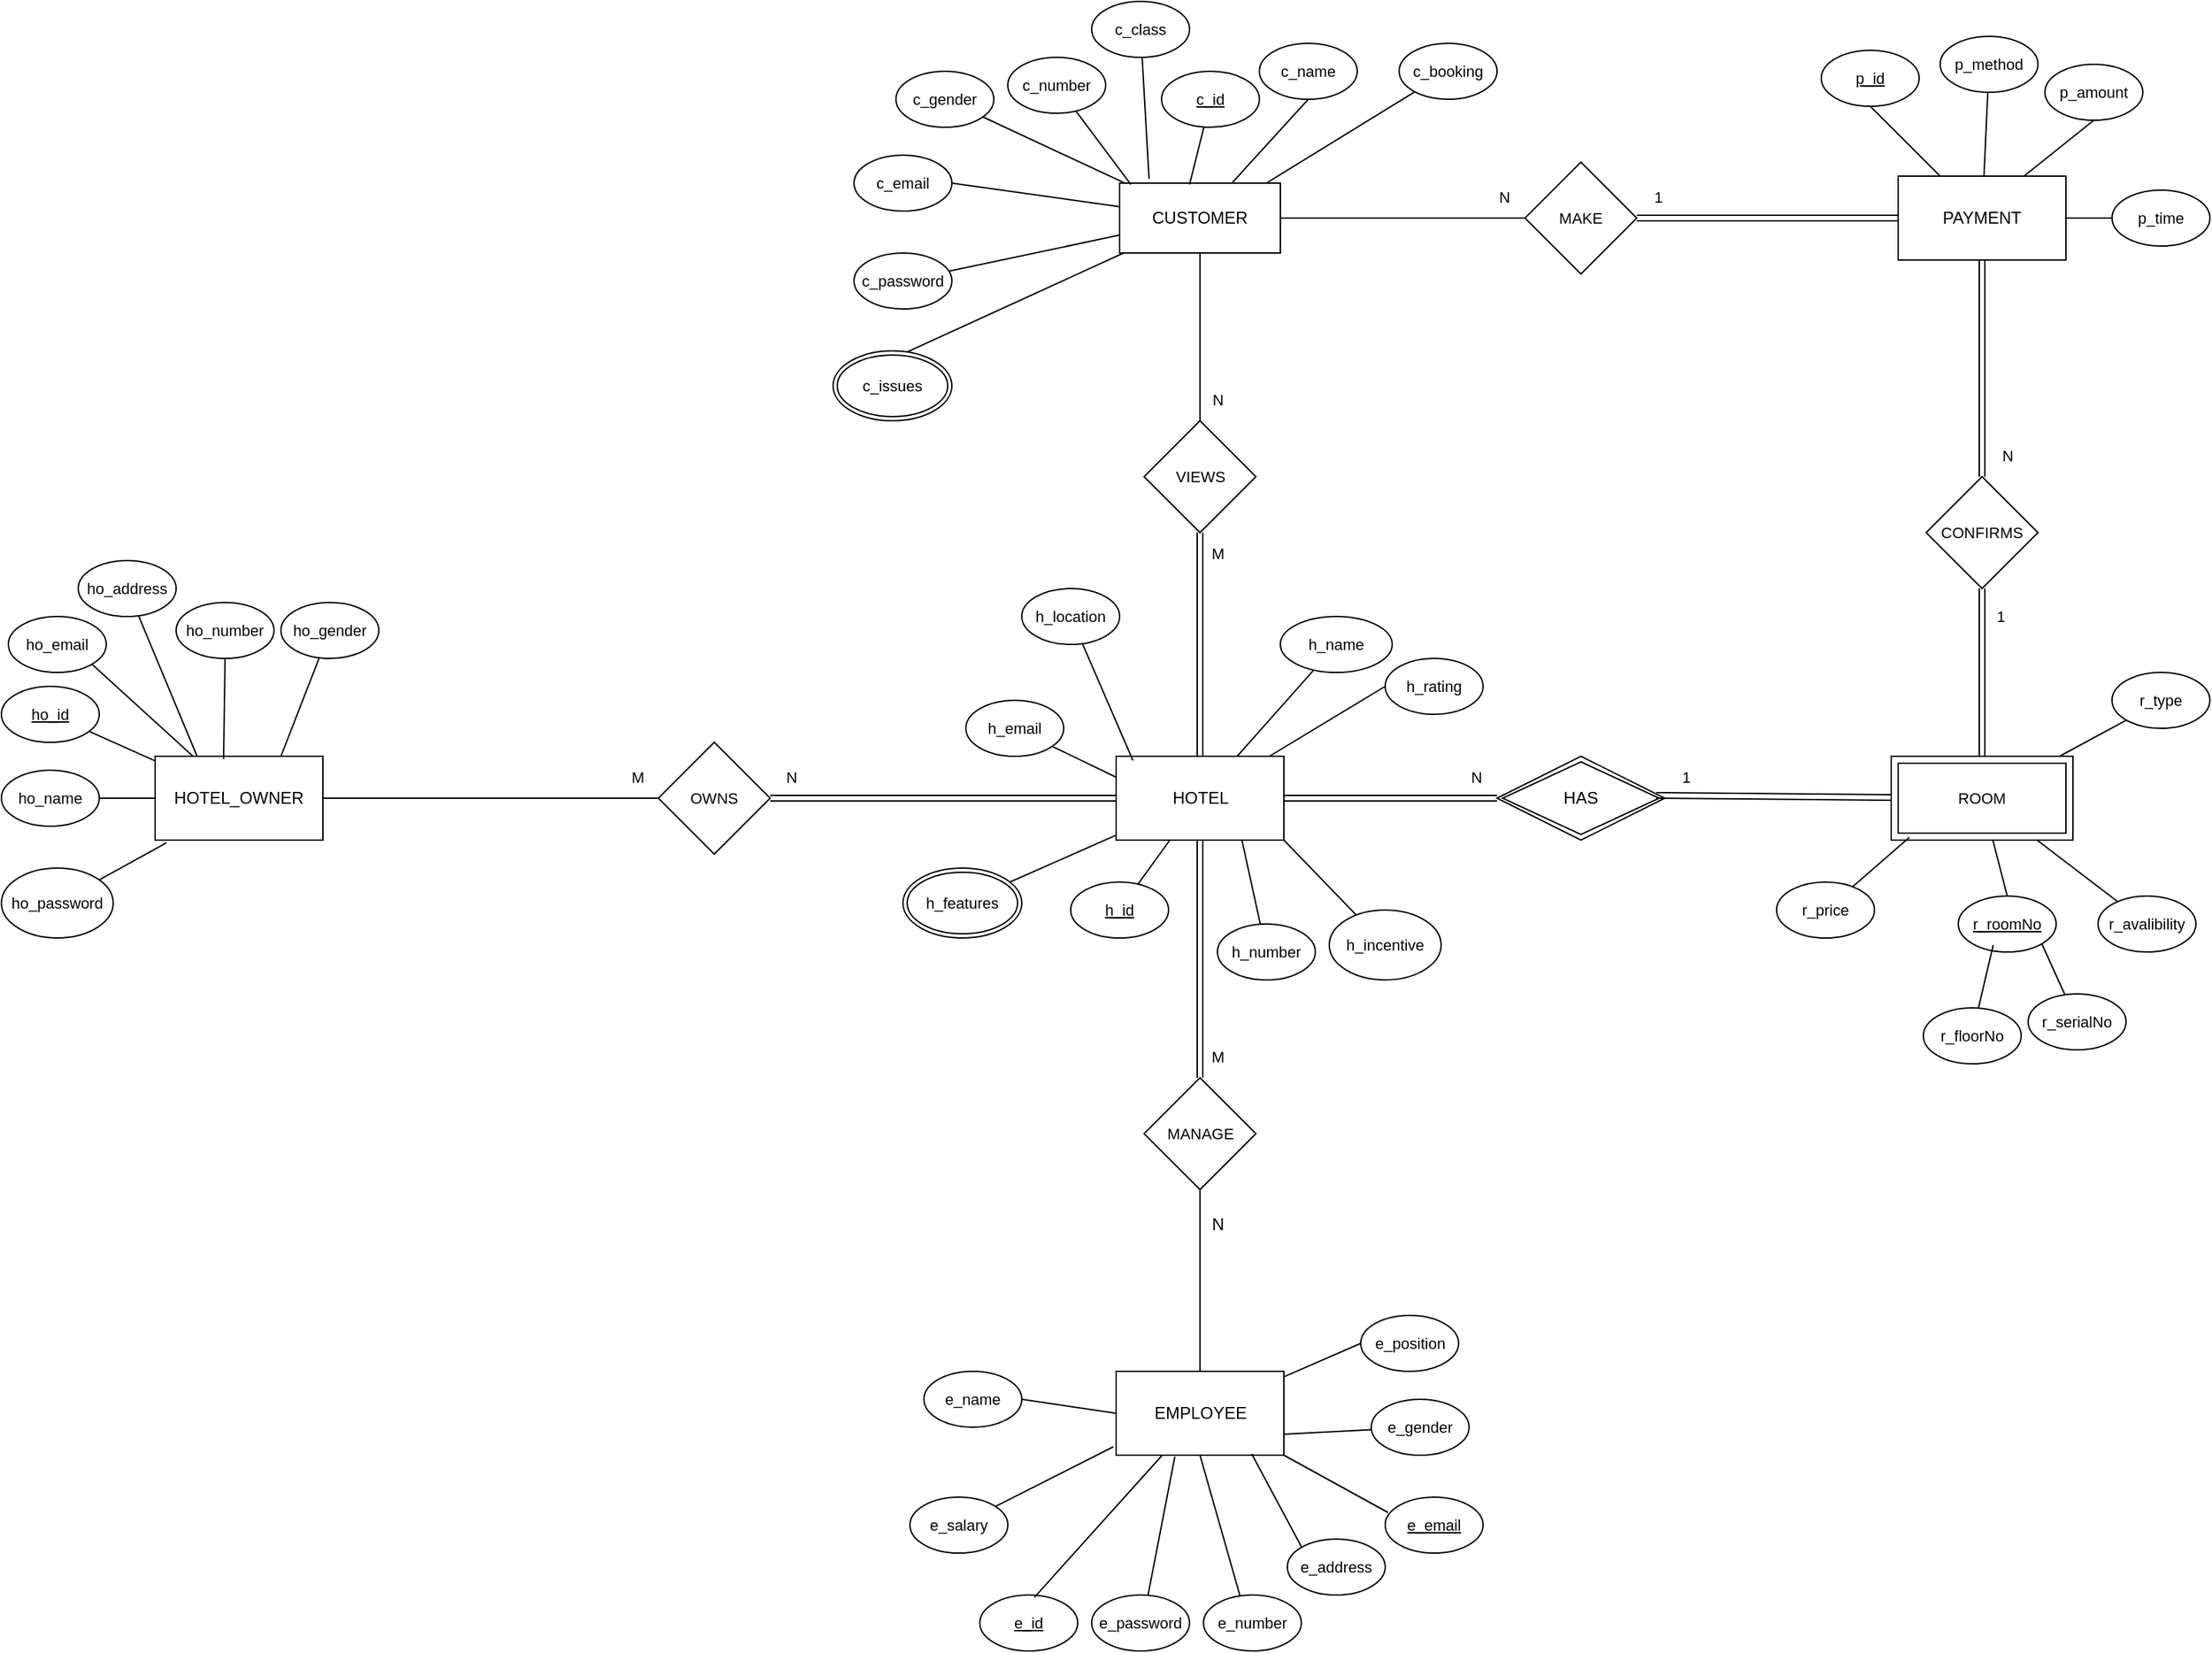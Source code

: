 <mxfile version="22.1.4" type="google">
  <diagram id="R2lEEEUBdFMjLlhIrx00" name="Page-1">
    <mxGraphModel grid="1" page="1" gridSize="10" guides="1" tooltips="1" connect="1" arrows="1" fold="1" pageScale="1" pageWidth="1600" pageHeight="1200" math="0" shadow="0" extFonts="Permanent Marker^https://fonts.googleapis.com/css?family=Permanent+Marker">
      <root>
        <mxCell id="0" />
        <mxCell id="1" parent="0" />
        <mxCell id="ENX1rJLDh6_G17ylzVSc-8" style="edgeStyle=none;shape=connector;rounded=1;orthogonalLoop=1;jettySize=auto;html=1;labelBackgroundColor=default;strokeColor=default;strokeWidth=1;align=center;verticalAlign=middle;fontFamily=Helvetica;fontSize=11;fontColor=default;endArrow=none;endFill=0;" edge="1" parent="1" source="ENX1rJLDh6_G17ylzVSc-1" target="ENX1rJLDh6_G17ylzVSc-6">
          <mxGeometry relative="1" as="geometry" />
        </mxCell>
        <mxCell id="ENX1rJLDh6_G17ylzVSc-155" style="edgeStyle=none;shape=connector;rounded=1;orthogonalLoop=1;jettySize=auto;html=1;labelBackgroundColor=default;strokeColor=default;strokeWidth=1;align=center;verticalAlign=middle;fontFamily=Helvetica;fontSize=11;fontColor=default;endArrow=none;endFill=0;" edge="1" parent="1" source="ENX1rJLDh6_G17ylzVSc-1" target="ENX1rJLDh6_G17ylzVSc-11">
          <mxGeometry relative="1" as="geometry" />
        </mxCell>
        <mxCell id="ENX1rJLDh6_G17ylzVSc-157" style="edgeStyle=none;shape=link;rounded=1;orthogonalLoop=1;jettySize=auto;html=1;labelBackgroundColor=default;strokeColor=default;strokeWidth=1;align=center;verticalAlign=middle;fontFamily=Helvetica;fontSize=11;fontColor=default;endArrow=none;endFill=0;" edge="1" parent="1" source="ENX1rJLDh6_G17ylzVSc-1" target="ENX1rJLDh6_G17ylzVSc-117">
          <mxGeometry relative="1" as="geometry" />
        </mxCell>
        <mxCell id="ENX1rJLDh6_G17ylzVSc-165" style="edgeStyle=none;shape=link;rounded=1;orthogonalLoop=1;jettySize=auto;html=1;entryX=0.5;entryY=0;entryDx=0;entryDy=0;labelBackgroundColor=default;strokeColor=default;strokeWidth=1;align=center;verticalAlign=middle;fontFamily=Helvetica;fontSize=11;fontColor=default;endArrow=none;endFill=0;" edge="1" parent="1" source="ENX1rJLDh6_G17ylzVSc-1" target="ENX1rJLDh6_G17ylzVSc-139">
          <mxGeometry relative="1" as="geometry" />
        </mxCell>
        <mxCell id="ENX1rJLDh6_G17ylzVSc-1" value="PAYMENT" style="rounded=0;whiteSpace=wrap;html=1;" vertex="1" parent="1">
          <mxGeometry x="1377" y="135" width="120" height="60" as="geometry" />
        </mxCell>
        <mxCell id="ENX1rJLDh6_G17ylzVSc-7" style="edgeStyle=none;shape=connector;rounded=1;orthogonalLoop=1;jettySize=auto;html=1;exitX=0.5;exitY=1;exitDx=0;exitDy=0;entryX=0.25;entryY=0;entryDx=0;entryDy=0;labelBackgroundColor=default;strokeColor=default;strokeWidth=1;align=center;verticalAlign=middle;fontFamily=Helvetica;fontSize=11;fontColor=default;endArrow=none;endFill=0;" edge="1" parent="1" source="ENX1rJLDh6_G17ylzVSc-5" target="ENX1rJLDh6_G17ylzVSc-1">
          <mxGeometry relative="1" as="geometry" />
        </mxCell>
        <mxCell id="ENX1rJLDh6_G17ylzVSc-5" value="&lt;u&gt;p_id&lt;/u&gt;" style="ellipse;whiteSpace=wrap;html=1;fontFamily=Helvetica;fontSize=11;fontColor=default;" vertex="1" parent="1">
          <mxGeometry x="1322" y="45" width="70" height="40" as="geometry" />
        </mxCell>
        <mxCell id="ENX1rJLDh6_G17ylzVSc-6" value="p_method" style="ellipse;whiteSpace=wrap;html=1;fontFamily=Helvetica;fontSize=11;fontColor=default;" vertex="1" parent="1">
          <mxGeometry x="1407" y="35" width="70" height="40" as="geometry" />
        </mxCell>
        <mxCell id="ENX1rJLDh6_G17ylzVSc-10" style="edgeStyle=none;shape=connector;rounded=1;orthogonalLoop=1;jettySize=auto;html=1;exitX=0.5;exitY=1;exitDx=0;exitDy=0;entryX=0.75;entryY=0;entryDx=0;entryDy=0;labelBackgroundColor=default;strokeColor=default;strokeWidth=1;align=center;verticalAlign=middle;fontFamily=Helvetica;fontSize=11;fontColor=default;endArrow=none;endFill=0;" edge="1" parent="1" source="ENX1rJLDh6_G17ylzVSc-9" target="ENX1rJLDh6_G17ylzVSc-1">
          <mxGeometry relative="1" as="geometry" />
        </mxCell>
        <mxCell id="ENX1rJLDh6_G17ylzVSc-9" value="p_amount" style="ellipse;whiteSpace=wrap;html=1;fontFamily=Helvetica;fontSize=11;fontColor=default;" vertex="1" parent="1">
          <mxGeometry x="1482" y="55" width="70" height="40" as="geometry" />
        </mxCell>
        <mxCell id="ENX1rJLDh6_G17ylzVSc-11" value="p_time" style="ellipse;whiteSpace=wrap;html=1;fontFamily=Helvetica;fontSize=11;fontColor=default;" vertex="1" parent="1">
          <mxGeometry x="1530" y="145" width="70" height="40" as="geometry" />
        </mxCell>
        <mxCell id="ENX1rJLDh6_G17ylzVSc-50" style="edgeStyle=none;rounded=1;orthogonalLoop=1;jettySize=auto;html=1;exitX=1;exitY=0.5;exitDx=0;exitDy=0;labelBackgroundColor=default;strokeColor=default;strokeWidth=1;align=center;verticalAlign=middle;fontFamily=Helvetica;fontSize=11;fontColor=default;endArrow=none;endFill=0;" edge="1" parent="1" source="ENX1rJLDh6_G17ylzVSc-15" target="ENX1rJLDh6_G17ylzVSc-49">
          <mxGeometry relative="1" as="geometry" />
        </mxCell>
        <mxCell id="ENX1rJLDh6_G17ylzVSc-15" value="HOTEL_OWNER" style="rounded=0;whiteSpace=wrap;html=1;" vertex="1" parent="1">
          <mxGeometry x="130" y="550" width="120" height="60" as="geometry" />
        </mxCell>
        <mxCell id="ENX1rJLDh6_G17ylzVSc-19" style="edgeStyle=none;shape=connector;rounded=1;orthogonalLoop=1;jettySize=auto;html=1;labelBackgroundColor=default;strokeColor=default;strokeWidth=1;align=center;verticalAlign=middle;fontFamily=Helvetica;fontSize=11;fontColor=default;endArrow=none;endFill=0;" edge="1" parent="1" source="ENX1rJLDh6_G17ylzVSc-16" target="ENX1rJLDh6_G17ylzVSc-15">
          <mxGeometry relative="1" as="geometry" />
        </mxCell>
        <mxCell id="ENX1rJLDh6_G17ylzVSc-16" value="&lt;u&gt;ho_id&lt;/u&gt;" style="ellipse;whiteSpace=wrap;html=1;fontFamily=Helvetica;fontSize=11;fontColor=default;" vertex="1" parent="1">
          <mxGeometry x="20" y="500" width="70" height="40" as="geometry" />
        </mxCell>
        <mxCell id="ENX1rJLDh6_G17ylzVSc-20" style="edgeStyle=none;shape=connector;rounded=1;orthogonalLoop=1;jettySize=auto;html=1;exitX=1;exitY=0.5;exitDx=0;exitDy=0;entryX=0;entryY=0.5;entryDx=0;entryDy=0;labelBackgroundColor=default;strokeColor=default;strokeWidth=1;align=center;verticalAlign=middle;fontFamily=Helvetica;fontSize=11;fontColor=default;endArrow=none;endFill=0;" edge="1" parent="1" source="ENX1rJLDh6_G17ylzVSc-17" target="ENX1rJLDh6_G17ylzVSc-15">
          <mxGeometry relative="1" as="geometry" />
        </mxCell>
        <mxCell id="ENX1rJLDh6_G17ylzVSc-17" value="ho_name" style="ellipse;whiteSpace=wrap;html=1;fontFamily=Helvetica;fontSize=11;fontColor=default;" vertex="1" parent="1">
          <mxGeometry x="20" y="560" width="70" height="40" as="geometry" />
        </mxCell>
        <mxCell id="ENX1rJLDh6_G17ylzVSc-27" style="edgeStyle=none;shape=connector;rounded=1;orthogonalLoop=1;jettySize=auto;html=1;entryX=0.25;entryY=0;entryDx=0;entryDy=0;labelBackgroundColor=default;strokeColor=default;strokeWidth=1;align=center;verticalAlign=middle;fontFamily=Helvetica;fontSize=11;fontColor=default;endArrow=none;endFill=0;" edge="1" parent="1" source="ENX1rJLDh6_G17ylzVSc-18" target="ENX1rJLDh6_G17ylzVSc-15">
          <mxGeometry relative="1" as="geometry" />
        </mxCell>
        <mxCell id="ENX1rJLDh6_G17ylzVSc-18" value="ho_address" style="ellipse;whiteSpace=wrap;html=1;fontFamily=Helvetica;fontSize=11;fontColor=default;" vertex="1" parent="1">
          <mxGeometry x="75" y="410" width="70" height="40" as="geometry" />
        </mxCell>
        <mxCell id="ENX1rJLDh6_G17ylzVSc-21" value="ho_number" style="ellipse;whiteSpace=wrap;html=1;fontFamily=Helvetica;fontSize=11;fontColor=default;" vertex="1" parent="1">
          <mxGeometry x="145" y="440" width="70" height="40" as="geometry" />
        </mxCell>
        <mxCell id="ENX1rJLDh6_G17ylzVSc-29" style="edgeStyle=none;shape=connector;rounded=1;orthogonalLoop=1;jettySize=auto;html=1;entryX=0.75;entryY=0;entryDx=0;entryDy=0;labelBackgroundColor=default;strokeColor=default;strokeWidth=1;align=center;verticalAlign=middle;fontFamily=Helvetica;fontSize=11;fontColor=default;endArrow=none;endFill=0;" edge="1" parent="1" source="ENX1rJLDh6_G17ylzVSc-22" target="ENX1rJLDh6_G17ylzVSc-15">
          <mxGeometry relative="1" as="geometry" />
        </mxCell>
        <mxCell id="ENX1rJLDh6_G17ylzVSc-22" value="ho_gender" style="ellipse;whiteSpace=wrap;html=1;fontFamily=Helvetica;fontSize=11;fontColor=default;" vertex="1" parent="1">
          <mxGeometry x="220" y="440" width="70" height="40" as="geometry" />
        </mxCell>
        <mxCell id="ENX1rJLDh6_G17ylzVSc-23" value="ho_password" style="ellipse;whiteSpace=wrap;html=1;fontFamily=Helvetica;fontSize=11;fontColor=default;" vertex="1" parent="1">
          <mxGeometry x="20" y="630" width="80" height="50" as="geometry" />
        </mxCell>
        <mxCell id="ENX1rJLDh6_G17ylzVSc-26" style="edgeStyle=none;shape=connector;rounded=1;orthogonalLoop=1;jettySize=auto;html=1;exitX=1;exitY=1;exitDx=0;exitDy=0;labelBackgroundColor=default;strokeColor=default;strokeWidth=1;align=center;verticalAlign=middle;fontFamily=Helvetica;fontSize=11;fontColor=default;endArrow=none;endFill=0;" edge="1" parent="1" source="ENX1rJLDh6_G17ylzVSc-24" target="ENX1rJLDh6_G17ylzVSc-15">
          <mxGeometry relative="1" as="geometry" />
        </mxCell>
        <mxCell id="ENX1rJLDh6_G17ylzVSc-24" value="ho_email" style="ellipse;whiteSpace=wrap;html=1;fontFamily=Helvetica;fontSize=11;fontColor=default;" vertex="1" parent="1">
          <mxGeometry x="25" y="450" width="70" height="40" as="geometry" />
        </mxCell>
        <mxCell id="ENX1rJLDh6_G17ylzVSc-25" style="edgeStyle=none;shape=connector;rounded=1;orthogonalLoop=1;jettySize=auto;html=1;entryX=0.067;entryY=1.033;entryDx=0;entryDy=0;entryPerimeter=0;labelBackgroundColor=default;strokeColor=default;strokeWidth=1;align=center;verticalAlign=middle;fontFamily=Helvetica;fontSize=11;fontColor=default;endArrow=none;endFill=0;" edge="1" parent="1" source="ENX1rJLDh6_G17ylzVSc-23" target="ENX1rJLDh6_G17ylzVSc-15">
          <mxGeometry relative="1" as="geometry" />
        </mxCell>
        <mxCell id="ENX1rJLDh6_G17ylzVSc-28" style="edgeStyle=none;shape=connector;rounded=1;orthogonalLoop=1;jettySize=auto;html=1;exitX=0.5;exitY=1;exitDx=0;exitDy=0;entryX=0.408;entryY=0.033;entryDx=0;entryDy=0;entryPerimeter=0;labelBackgroundColor=default;strokeColor=default;strokeWidth=1;align=center;verticalAlign=middle;fontFamily=Helvetica;fontSize=11;fontColor=default;endArrow=none;endFill=0;" edge="1" parent="1" source="ENX1rJLDh6_G17ylzVSc-21" target="ENX1rJLDh6_G17ylzVSc-15">
          <mxGeometry relative="1" as="geometry" />
        </mxCell>
        <mxCell id="ENX1rJLDh6_G17ylzVSc-79" style="edgeStyle=none;shape=connector;rounded=1;orthogonalLoop=1;jettySize=auto;html=1;exitX=0.75;exitY=1;exitDx=0;exitDy=0;labelBackgroundColor=default;strokeColor=default;strokeWidth=1;align=center;verticalAlign=middle;fontFamily=Helvetica;fontSize=11;fontColor=default;endArrow=none;endFill=0;" edge="1" parent="1" source="ENX1rJLDh6_G17ylzVSc-30" target="ENX1rJLDh6_G17ylzVSc-37">
          <mxGeometry relative="1" as="geometry" />
        </mxCell>
        <mxCell id="ENX1rJLDh6_G17ylzVSc-98" style="edgeStyle=none;shape=connector;rounded=1;orthogonalLoop=1;jettySize=auto;html=1;labelBackgroundColor=default;strokeColor=default;strokeWidth=1;align=center;verticalAlign=middle;fontFamily=Helvetica;fontSize=11;fontColor=default;endArrow=none;endFill=0;" edge="1" parent="1" source="ENX1rJLDh6_G17ylzVSc-30" target="ENX1rJLDh6_G17ylzVSc-94">
          <mxGeometry relative="1" as="geometry" />
        </mxCell>
        <mxCell id="jGBTBhinUIyrrwkKjwSk-12" style="edgeStyle=none;shape=connector;rounded=0;orthogonalLoop=1;jettySize=auto;html=1;entryX=0;entryY=0.5;entryDx=0;entryDy=0;labelBackgroundColor=default;strokeColor=default;align=center;verticalAlign=middle;fontFamily=Helvetica;fontSize=11;fontColor=default;endArrow=none;endFill=0;" edge="1" parent="1" source="ENX1rJLDh6_G17ylzVSc-30" target="ENX1rJLDh6_G17ylzVSc-39">
          <mxGeometry relative="1" as="geometry" />
        </mxCell>
        <mxCell id="XDUcXkjcurWNmdW9d0in-3" style="rounded=0;orthogonalLoop=1;jettySize=auto;html=1;entryX=0;entryY=0.5;entryDx=0;entryDy=0;shape=link;" edge="1" parent="1" source="ENX1rJLDh6_G17ylzVSc-30" target="XDUcXkjcurWNmdW9d0in-2">
          <mxGeometry relative="1" as="geometry" />
        </mxCell>
        <mxCell id="ENX1rJLDh6_G17ylzVSc-30" value="HOTEL" style="rounded=0;whiteSpace=wrap;html=1;" vertex="1" parent="1">
          <mxGeometry x="817.5" y="550" width="120" height="60" as="geometry" />
        </mxCell>
        <mxCell id="ENX1rJLDh6_G17ylzVSc-31" style="edgeStyle=none;shape=connector;rounded=1;orthogonalLoop=1;jettySize=auto;html=1;labelBackgroundColor=default;strokeColor=default;strokeWidth=1;align=center;verticalAlign=middle;fontFamily=Helvetica;fontSize=11;fontColor=default;endArrow=none;endFill=0;" edge="1" parent="1" source="ENX1rJLDh6_G17ylzVSc-32" target="ENX1rJLDh6_G17ylzVSc-30">
          <mxGeometry relative="1" as="geometry" />
        </mxCell>
        <mxCell id="ENX1rJLDh6_G17ylzVSc-32" value="&lt;u&gt;h_id&lt;/u&gt;" style="ellipse;whiteSpace=wrap;html=1;fontFamily=Helvetica;fontSize=11;fontColor=default;" vertex="1" parent="1">
          <mxGeometry x="785" y="640" width="70" height="40" as="geometry" />
        </mxCell>
        <mxCell id="ENX1rJLDh6_G17ylzVSc-36" value="h_location" style="ellipse;whiteSpace=wrap;html=1;fontFamily=Helvetica;fontSize=11;fontColor=default;" vertex="1" parent="1">
          <mxGeometry x="750" y="430" width="70" height="40" as="geometry" />
        </mxCell>
        <mxCell id="ENX1rJLDh6_G17ylzVSc-37" value="h_number" style="ellipse;whiteSpace=wrap;html=1;fontFamily=Helvetica;fontSize=11;fontColor=default;" vertex="1" parent="1">
          <mxGeometry x="890" y="670" width="70" height="40" as="geometry" />
        </mxCell>
        <mxCell id="ENX1rJLDh6_G17ylzVSc-39" value="h_rating" style="ellipse;whiteSpace=wrap;html=1;fontFamily=Helvetica;fontSize=11;fontColor=default;" vertex="1" parent="1">
          <mxGeometry x="1010" y="480" width="70" height="40" as="geometry" />
        </mxCell>
        <mxCell id="ENX1rJLDh6_G17ylzVSc-77" style="edgeStyle=none;shape=connector;rounded=1;orthogonalLoop=1;jettySize=auto;html=1;entryX=0;entryY=0.25;entryDx=0;entryDy=0;labelBackgroundColor=default;strokeColor=default;strokeWidth=1;align=center;verticalAlign=middle;fontFamily=Helvetica;fontSize=11;fontColor=default;endArrow=none;endFill=0;" edge="1" parent="1" source="ENX1rJLDh6_G17ylzVSc-42" target="ENX1rJLDh6_G17ylzVSc-30">
          <mxGeometry relative="1" as="geometry" />
        </mxCell>
        <mxCell id="ENX1rJLDh6_G17ylzVSc-42" value="h_email" style="ellipse;whiteSpace=wrap;html=1;fontFamily=Helvetica;fontSize=11;fontColor=default;" vertex="1" parent="1">
          <mxGeometry x="710" y="510" width="70" height="40" as="geometry" />
        </mxCell>
        <mxCell id="ENX1rJLDh6_G17ylzVSc-74" style="edgeStyle=none;shape=connector;rounded=1;orthogonalLoop=1;jettySize=auto;html=1;entryX=1;entryY=1;entryDx=0;entryDy=0;labelBackgroundColor=default;strokeColor=default;strokeWidth=1;align=center;verticalAlign=middle;fontFamily=Helvetica;fontSize=11;fontColor=default;endArrow=none;endFill=0;" edge="1" parent="1" source="ENX1rJLDh6_G17ylzVSc-45" target="ENX1rJLDh6_G17ylzVSc-30">
          <mxGeometry relative="1" as="geometry" />
        </mxCell>
        <mxCell id="ENX1rJLDh6_G17ylzVSc-45" value="h_incentive" style="ellipse;whiteSpace=wrap;html=1;fontFamily=Helvetica;fontSize=11;fontColor=default;" vertex="1" parent="1">
          <mxGeometry x="970" y="660" width="80" height="50" as="geometry" />
        </mxCell>
        <mxCell id="ENX1rJLDh6_G17ylzVSc-75" style="edgeStyle=none;shape=connector;rounded=1;orthogonalLoop=1;jettySize=auto;html=1;labelBackgroundColor=default;strokeColor=default;strokeWidth=1;align=center;verticalAlign=middle;fontFamily=Helvetica;fontSize=11;fontColor=default;endArrow=none;endFill=0;" edge="1" parent="1" source="ENX1rJLDh6_G17ylzVSc-47" target="ENX1rJLDh6_G17ylzVSc-30">
          <mxGeometry relative="1" as="geometry" />
        </mxCell>
        <mxCell id="ENX1rJLDh6_G17ylzVSc-47" value="h_name" style="ellipse;whiteSpace=wrap;html=1;fontFamily=Helvetica;fontSize=11;fontColor=default;" vertex="1" parent="1">
          <mxGeometry x="935" y="450" width="80" height="40" as="geometry" />
        </mxCell>
        <mxCell id="ENX1rJLDh6_G17ylzVSc-51" style="edgeStyle=none;shape=link;rounded=1;orthogonalLoop=1;jettySize=auto;html=1;entryX=0;entryY=0.5;entryDx=0;entryDy=0;labelBackgroundColor=default;strokeColor=default;strokeWidth=1;align=center;verticalAlign=middle;fontFamily=Helvetica;fontSize=11;fontColor=default;endArrow=none;endFill=0;" edge="1" parent="1" source="ENX1rJLDh6_G17ylzVSc-49" target="ENX1rJLDh6_G17ylzVSc-30">
          <mxGeometry relative="1" as="geometry" />
        </mxCell>
        <mxCell id="ENX1rJLDh6_G17ylzVSc-49" value="OWNS" style="rhombus;whiteSpace=wrap;html=1;fontFamily=Helvetica;fontSize=11;fontColor=default;" vertex="1" parent="1">
          <mxGeometry x="490" y="540" width="80" height="80" as="geometry" />
        </mxCell>
        <mxCell id="ENX1rJLDh6_G17ylzVSc-67" style="edgeStyle=none;shape=connector;rounded=1;orthogonalLoop=1;jettySize=auto;html=1;exitX=0.5;exitY=1;exitDx=0;exitDy=0;labelBackgroundColor=default;strokeColor=default;strokeWidth=1;align=center;verticalAlign=middle;fontFamily=Helvetica;fontSize=11;fontColor=default;endArrow=none;endFill=0;" edge="1" parent="1" source="ENX1rJLDh6_G17ylzVSc-52">
          <mxGeometry relative="1" as="geometry">
            <mxPoint x="906.132" y="1150.653" as="targetPoint" />
          </mxGeometry>
        </mxCell>
        <mxCell id="ENX1rJLDh6_G17ylzVSc-69" style="edgeStyle=none;shape=connector;rounded=1;orthogonalLoop=1;jettySize=auto;html=1;exitX=0;exitY=0.5;exitDx=0;exitDy=0;entryX=1;entryY=0.5;entryDx=0;entryDy=0;labelBackgroundColor=default;strokeColor=default;strokeWidth=1;align=center;verticalAlign=middle;fontFamily=Helvetica;fontSize=11;fontColor=default;endArrow=none;endFill=0;" edge="1" parent="1" source="ENX1rJLDh6_G17ylzVSc-52" target="ENX1rJLDh6_G17ylzVSc-54">
          <mxGeometry relative="1" as="geometry" />
        </mxCell>
        <mxCell id="ENX1rJLDh6_G17ylzVSc-160" style="edgeStyle=none;shape=connector;rounded=1;orthogonalLoop=1;jettySize=auto;html=1;entryX=0;entryY=0.5;entryDx=0;entryDy=0;labelBackgroundColor=default;strokeColor=default;strokeWidth=1;align=center;verticalAlign=middle;fontFamily=Helvetica;fontSize=11;fontColor=default;endArrow=none;endFill=0;" edge="1" parent="1" source="ENX1rJLDh6_G17ylzVSc-52" target="ENX1rJLDh6_G17ylzVSc-61">
          <mxGeometry relative="1" as="geometry" />
        </mxCell>
        <mxCell id="jGBTBhinUIyrrwkKjwSk-22" style="edgeStyle=none;rounded=0;orthogonalLoop=1;jettySize=auto;html=1;entryX=0.5;entryY=1;entryDx=0;entryDy=0;labelBackgroundColor=default;strokeColor=default;align=center;verticalAlign=middle;fontFamily=Helvetica;fontSize=11;fontColor=default;endArrow=none;endFill=0;" edge="1" parent="1" source="ENX1rJLDh6_G17ylzVSc-52" target="ENX1rJLDh6_G17ylzVSc-70">
          <mxGeometry relative="1" as="geometry" />
        </mxCell>
        <mxCell id="ENX1rJLDh6_G17ylzVSc-52" value="EMPLOYEE" style="rounded=0;whiteSpace=wrap;html=1;" vertex="1" parent="1">
          <mxGeometry x="817.5" y="990" width="120" height="60" as="geometry" />
        </mxCell>
        <mxCell id="ENX1rJLDh6_G17ylzVSc-53" value="&lt;u&gt;e_id&lt;/u&gt;" style="ellipse;whiteSpace=wrap;html=1;fontFamily=Helvetica;fontSize=11;fontColor=default;" vertex="1" parent="1">
          <mxGeometry x="720" y="1150" width="70" height="40" as="geometry" />
        </mxCell>
        <mxCell id="ENX1rJLDh6_G17ylzVSc-54" value="e_name" style="ellipse;whiteSpace=wrap;html=1;fontFamily=Helvetica;fontSize=11;fontColor=default;" vertex="1" parent="1">
          <mxGeometry x="680" y="990" width="70" height="40" as="geometry" />
        </mxCell>
        <mxCell id="ENX1rJLDh6_G17ylzVSc-62" style="edgeStyle=none;shape=connector;rounded=1;orthogonalLoop=1;jettySize=auto;html=1;entryX=1;entryY=0.75;entryDx=0;entryDy=0;labelBackgroundColor=default;strokeColor=default;strokeWidth=1;align=center;verticalAlign=middle;fontFamily=Helvetica;fontSize=11;fontColor=default;endArrow=none;endFill=0;" edge="1" parent="1" source="ENX1rJLDh6_G17ylzVSc-55" target="ENX1rJLDh6_G17ylzVSc-52">
          <mxGeometry relative="1" as="geometry" />
        </mxCell>
        <mxCell id="ENX1rJLDh6_G17ylzVSc-55" value="e_gender" style="ellipse;whiteSpace=wrap;html=1;fontFamily=Helvetica;fontSize=11;fontColor=default;" vertex="1" parent="1">
          <mxGeometry x="1000" y="1010" width="70" height="40" as="geometry" />
        </mxCell>
        <mxCell id="ENX1rJLDh6_G17ylzVSc-56" value="&lt;u&gt;e_email&lt;/u&gt;" style="ellipse;whiteSpace=wrap;html=1;fontFamily=Helvetica;fontSize=11;fontColor=default;" vertex="1" parent="1">
          <mxGeometry x="1010" y="1080" width="70" height="40" as="geometry" />
        </mxCell>
        <mxCell id="ENX1rJLDh6_G17ylzVSc-65" style="edgeStyle=none;shape=connector;rounded=1;orthogonalLoop=1;jettySize=auto;html=1;labelBackgroundColor=default;strokeColor=default;strokeWidth=1;align=center;verticalAlign=middle;fontFamily=Helvetica;fontSize=11;fontColor=default;endArrow=none;endFill=0;" edge="1" parent="1" target="ENX1rJLDh6_G17ylzVSc-52">
          <mxGeometry relative="1" as="geometry">
            <mxPoint x="820" y="1060" as="targetPoint" />
            <mxPoint x="759.045" y="1151.681" as="sourcePoint" />
          </mxGeometry>
        </mxCell>
        <mxCell id="ENX1rJLDh6_G17ylzVSc-57" value="e_password" style="ellipse;whiteSpace=wrap;html=1;fontFamily=Helvetica;fontSize=11;fontColor=default;" vertex="1" parent="1">
          <mxGeometry x="800" y="1150" width="70" height="40" as="geometry" />
        </mxCell>
        <mxCell id="ENX1rJLDh6_G17ylzVSc-58" value="e_address" style="ellipse;whiteSpace=wrap;html=1;fontFamily=Helvetica;fontSize=11;fontColor=default;" vertex="1" parent="1">
          <mxGeometry x="940" y="1110" width="70" height="40" as="geometry" />
        </mxCell>
        <mxCell id="ENX1rJLDh6_G17ylzVSc-59" value="e_salary" style="ellipse;whiteSpace=wrap;html=1;fontFamily=Helvetica;fontSize=11;fontColor=default;" vertex="1" parent="1">
          <mxGeometry x="670" y="1080" width="70" height="40" as="geometry" />
        </mxCell>
        <mxCell id="ENX1rJLDh6_G17ylzVSc-60" value="e_number" style="ellipse;whiteSpace=wrap;html=1;fontFamily=Helvetica;fontSize=11;fontColor=default;" vertex="1" parent="1">
          <mxGeometry x="880" y="1150" width="70" height="40" as="geometry" />
        </mxCell>
        <mxCell id="ENX1rJLDh6_G17ylzVSc-61" value="e_position" style="ellipse;whiteSpace=wrap;html=1;fontFamily=Helvetica;fontSize=11;fontColor=default;" vertex="1" parent="1">
          <mxGeometry x="992.5" y="950" width="70" height="40" as="geometry" />
        </mxCell>
        <mxCell id="ENX1rJLDh6_G17ylzVSc-63" style="edgeStyle=none;shape=connector;rounded=1;orthogonalLoop=1;jettySize=auto;html=1;exitX=0;exitY=0;exitDx=0;exitDy=0;entryX=0.808;entryY=0.983;entryDx=0;entryDy=0;entryPerimeter=0;labelBackgroundColor=default;strokeColor=default;strokeWidth=1;align=center;verticalAlign=middle;fontFamily=Helvetica;fontSize=11;fontColor=default;endArrow=none;endFill=0;" edge="1" parent="1" source="ENX1rJLDh6_G17ylzVSc-58" target="ENX1rJLDh6_G17ylzVSc-52">
          <mxGeometry relative="1" as="geometry" />
        </mxCell>
        <mxCell id="ENX1rJLDh6_G17ylzVSc-64" style="edgeStyle=none;shape=connector;rounded=1;orthogonalLoop=1;jettySize=auto;html=1;entryX=0.35;entryY=1.017;entryDx=0;entryDy=0;entryPerimeter=0;labelBackgroundColor=default;strokeColor=default;strokeWidth=1;align=center;verticalAlign=middle;fontFamily=Helvetica;fontSize=11;fontColor=default;endArrow=none;endFill=0;" edge="1" parent="1" target="ENX1rJLDh6_G17ylzVSc-52">
          <mxGeometry relative="1" as="geometry">
            <mxPoint x="840.339" y="1150.001" as="sourcePoint" />
          </mxGeometry>
        </mxCell>
        <mxCell id="ENX1rJLDh6_G17ylzVSc-66" style="edgeStyle=none;shape=connector;rounded=1;orthogonalLoop=1;jettySize=auto;html=1;entryX=-0.017;entryY=0.9;entryDx=0;entryDy=0;entryPerimeter=0;labelBackgroundColor=default;strokeColor=default;strokeWidth=1;align=center;verticalAlign=middle;fontFamily=Helvetica;fontSize=11;fontColor=default;endArrow=none;endFill=0;" edge="1" parent="1" source="ENX1rJLDh6_G17ylzVSc-59" target="ENX1rJLDh6_G17ylzVSc-52">
          <mxGeometry relative="1" as="geometry" />
        </mxCell>
        <mxCell id="ENX1rJLDh6_G17ylzVSc-68" style="edgeStyle=none;shape=connector;rounded=1;orthogonalLoop=1;jettySize=auto;html=1;exitX=1;exitY=1;exitDx=0;exitDy=0;entryX=0.029;entryY=0.275;entryDx=0;entryDy=0;entryPerimeter=0;labelBackgroundColor=default;strokeColor=default;strokeWidth=1;align=center;verticalAlign=middle;fontFamily=Helvetica;fontSize=11;fontColor=default;endArrow=none;endFill=0;" edge="1" parent="1" source="ENX1rJLDh6_G17ylzVSc-52" target="ENX1rJLDh6_G17ylzVSc-56">
          <mxGeometry relative="1" as="geometry" />
        </mxCell>
        <mxCell id="ENX1rJLDh6_G17ylzVSc-72" style="edgeStyle=none;shape=link;rounded=1;orthogonalLoop=1;jettySize=auto;html=1;exitX=0.5;exitY=0;exitDx=0;exitDy=0;labelBackgroundColor=default;strokeColor=default;strokeWidth=1;align=center;verticalAlign=middle;fontFamily=Helvetica;fontSize=11;fontColor=default;endArrow=none;endFill=0;" edge="1" parent="1" source="ENX1rJLDh6_G17ylzVSc-70" target="ENX1rJLDh6_G17ylzVSc-30">
          <mxGeometry relative="1" as="geometry" />
        </mxCell>
        <mxCell id="ENX1rJLDh6_G17ylzVSc-70" value="MANAGE" style="rhombus;whiteSpace=wrap;html=1;fontFamily=Helvetica;fontSize=11;fontColor=default;" vertex="1" parent="1">
          <mxGeometry x="837.5" y="780" width="80" height="80" as="geometry" />
        </mxCell>
        <mxCell id="ENX1rJLDh6_G17ylzVSc-101" style="edgeStyle=none;shape=connector;rounded=1;orthogonalLoop=1;jettySize=auto;html=1;entryX=0.5;entryY=1;entryDx=0;entryDy=0;labelBackgroundColor=default;strokeColor=default;strokeWidth=1;align=center;verticalAlign=middle;fontFamily=Helvetica;fontSize=11;fontColor=default;endArrow=none;endFill=0;" edge="1" parent="1" source="ENX1rJLDh6_G17ylzVSc-73" target="ENX1rJLDh6_G17ylzVSc-82">
          <mxGeometry relative="1" as="geometry" />
        </mxCell>
        <mxCell id="ENX1rJLDh6_G17ylzVSc-151" style="edgeStyle=none;shape=connector;rounded=1;orthogonalLoop=1;jettySize=auto;html=1;labelBackgroundColor=default;strokeColor=default;strokeWidth=1;align=center;verticalAlign=middle;fontFamily=Helvetica;fontSize=11;fontColor=default;endArrow=none;endFill=0;" edge="1" parent="1" source="ENX1rJLDh6_G17ylzVSc-73" target="ENX1rJLDh6_G17ylzVSc-85">
          <mxGeometry relative="1" as="geometry" />
        </mxCell>
        <mxCell id="ENX1rJLDh6_G17ylzVSc-153" style="edgeStyle=none;shape=connector;rounded=1;orthogonalLoop=1;jettySize=auto;html=1;entryX=1;entryY=0.5;entryDx=0;entryDy=0;labelBackgroundColor=default;strokeColor=default;strokeWidth=1;align=center;verticalAlign=middle;fontFamily=Helvetica;fontSize=11;fontColor=default;endArrow=none;endFill=0;" edge="1" parent="1" source="ENX1rJLDh6_G17ylzVSc-73" target="ENX1rJLDh6_G17ylzVSc-84">
          <mxGeometry relative="1" as="geometry" />
        </mxCell>
        <mxCell id="ENX1rJLDh6_G17ylzVSc-154" style="edgeStyle=none;shape=connector;rounded=1;orthogonalLoop=1;jettySize=auto;html=1;labelBackgroundColor=default;strokeColor=default;strokeWidth=1;align=center;verticalAlign=middle;fontFamily=Helvetica;fontSize=11;fontColor=default;endArrow=none;endFill=0;" edge="1" parent="1" source="ENX1rJLDh6_G17ylzVSc-73" target="ENX1rJLDh6_G17ylzVSc-86">
          <mxGeometry relative="1" as="geometry" />
        </mxCell>
        <mxCell id="ENX1rJLDh6_G17ylzVSc-156" style="edgeStyle=none;shape=connector;rounded=1;orthogonalLoop=1;jettySize=auto;html=1;entryX=0;entryY=0.5;entryDx=0;entryDy=0;labelBackgroundColor=default;strokeColor=default;strokeWidth=1;align=center;verticalAlign=middle;fontFamily=Helvetica;fontSize=11;fontColor=default;endArrow=none;endFill=0;" edge="1" parent="1" source="ENX1rJLDh6_G17ylzVSc-73" target="ENX1rJLDh6_G17ylzVSc-117">
          <mxGeometry relative="1" as="geometry" />
        </mxCell>
        <mxCell id="jGBTBhinUIyrrwkKjwSk-7" style="edgeStyle=none;shape=connector;rounded=0;orthogonalLoop=1;jettySize=auto;html=1;entryX=0;entryY=0.5;entryDx=0;entryDy=0;labelBackgroundColor=default;strokeColor=default;align=center;verticalAlign=middle;fontFamily=Helvetica;fontSize=11;fontColor=default;endArrow=none;endFill=0;" edge="1" parent="1" source="ENX1rJLDh6_G17ylzVSc-73" target="jGBTBhinUIyrrwkKjwSk-3">
          <mxGeometry relative="1" as="geometry" />
        </mxCell>
        <mxCell id="jGBTBhinUIyrrwkKjwSk-11" style="edgeStyle=none;shape=connector;rounded=0;orthogonalLoop=1;jettySize=auto;html=1;entryX=0.5;entryY=0;entryDx=0;entryDy=0;labelBackgroundColor=default;strokeColor=default;align=center;verticalAlign=middle;fontFamily=Helvetica;fontSize=11;fontColor=default;endArrow=none;endFill=0;" edge="1" parent="1" source="ENX1rJLDh6_G17ylzVSc-73" target="ENX1rJLDh6_G17ylzVSc-113">
          <mxGeometry relative="1" as="geometry" />
        </mxCell>
        <mxCell id="ENX1rJLDh6_G17ylzVSc-73" value="CUSTOMER" style="rounded=0;whiteSpace=wrap;html=1;" vertex="1" parent="1">
          <mxGeometry x="820" y="140" width="115" height="50" as="geometry" />
        </mxCell>
        <mxCell id="ENX1rJLDh6_G17ylzVSc-78" style="edgeStyle=none;shape=connector;rounded=1;orthogonalLoop=1;jettySize=auto;html=1;entryX=0.1;entryY=0.05;entryDx=0;entryDy=0;entryPerimeter=0;labelBackgroundColor=default;strokeColor=default;strokeWidth=1;align=center;verticalAlign=middle;fontFamily=Helvetica;fontSize=11;fontColor=default;endArrow=none;endFill=0;" edge="1" parent="1" source="ENX1rJLDh6_G17ylzVSc-36" target="ENX1rJLDh6_G17ylzVSc-30">
          <mxGeometry relative="1" as="geometry" />
        </mxCell>
        <mxCell id="ENX1rJLDh6_G17ylzVSc-81" value="&lt;u&gt;c_id&lt;/u&gt;" style="ellipse;whiteSpace=wrap;html=1;fontFamily=Helvetica;fontSize=11;fontColor=default;" vertex="1" parent="1">
          <mxGeometry x="850" y="60" width="70" height="40" as="geometry" />
        </mxCell>
        <mxCell id="ENX1rJLDh6_G17ylzVSc-82" value="c_name" style="ellipse;whiteSpace=wrap;html=1;fontFamily=Helvetica;fontSize=11;fontColor=default;" vertex="1" parent="1">
          <mxGeometry x="920" y="40" width="70" height="40" as="geometry" />
        </mxCell>
        <mxCell id="ENX1rJLDh6_G17ylzVSc-83" value="c_number" style="ellipse;whiteSpace=wrap;html=1;fontFamily=Helvetica;fontSize=11;fontColor=default;" vertex="1" parent="1">
          <mxGeometry x="740" y="50" width="70" height="40" as="geometry" />
        </mxCell>
        <mxCell id="ENX1rJLDh6_G17ylzVSc-84" value="c_email" style="ellipse;whiteSpace=wrap;html=1;fontFamily=Helvetica;fontSize=11;fontColor=default;" vertex="1" parent="1">
          <mxGeometry x="630" y="120" width="70" height="40" as="geometry" />
        </mxCell>
        <mxCell id="ENX1rJLDh6_G17ylzVSc-85" value="c_gender" style="ellipse;whiteSpace=wrap;html=1;fontFamily=Helvetica;fontSize=11;fontColor=default;" vertex="1" parent="1">
          <mxGeometry x="660" y="60" width="70" height="40" as="geometry" />
        </mxCell>
        <mxCell id="ENX1rJLDh6_G17ylzVSc-86" value="c_password" style="ellipse;whiteSpace=wrap;html=1;fontFamily=Helvetica;fontSize=11;fontColor=default;" vertex="1" parent="1">
          <mxGeometry x="630" y="190" width="70" height="40" as="geometry" />
        </mxCell>
        <mxCell id="ENX1rJLDh6_G17ylzVSc-87" value="c_class" style="ellipse;whiteSpace=wrap;html=1;fontFamily=Helvetica;fontSize=11;fontColor=default;" vertex="1" parent="1">
          <mxGeometry x="800" y="10" width="70" height="40" as="geometry" />
        </mxCell>
        <mxCell id="ENX1rJLDh6_G17ylzVSc-88" value="c_booking" style="ellipse;whiteSpace=wrap;html=1;fontFamily=Helvetica;fontSize=11;fontColor=default;" vertex="1" parent="1">
          <mxGeometry x="1020" y="40" width="70" height="40" as="geometry" />
        </mxCell>
        <mxCell id="ENX1rJLDh6_G17ylzVSc-94" value="h_features" style="ellipse;shape=doubleEllipse;margin=3;whiteSpace=wrap;html=1;align=center;fontFamily=Helvetica;fontSize=11;fontColor=default;" vertex="1" parent="1">
          <mxGeometry x="665" y="630" width="85" height="50" as="geometry" />
        </mxCell>
        <mxCell id="ENX1rJLDh6_G17ylzVSc-102" style="edgeStyle=none;shape=connector;rounded=1;orthogonalLoop=1;jettySize=auto;html=1;entryX=0.07;entryY=0.02;entryDx=0;entryDy=0;entryPerimeter=0;labelBackgroundColor=default;strokeColor=default;strokeWidth=1;align=center;verticalAlign=middle;fontFamily=Helvetica;fontSize=11;fontColor=default;endArrow=none;endFill=0;" edge="1" parent="1" source="ENX1rJLDh6_G17ylzVSc-83" target="ENX1rJLDh6_G17ylzVSc-73">
          <mxGeometry relative="1" as="geometry" />
        </mxCell>
        <mxCell id="ENX1rJLDh6_G17ylzVSc-107" style="edgeStyle=none;shape=connector;rounded=1;orthogonalLoop=1;jettySize=auto;html=1;entryX=0.435;entryY=0.02;entryDx=0;entryDy=0;entryPerimeter=0;labelBackgroundColor=default;strokeColor=default;strokeWidth=1;align=center;verticalAlign=middle;fontFamily=Helvetica;fontSize=11;fontColor=default;endArrow=none;endFill=0;" edge="1" parent="1" source="ENX1rJLDh6_G17ylzVSc-81" target="ENX1rJLDh6_G17ylzVSc-73">
          <mxGeometry relative="1" as="geometry" />
        </mxCell>
        <mxCell id="ENX1rJLDh6_G17ylzVSc-108" style="edgeStyle=none;shape=connector;rounded=1;orthogonalLoop=1;jettySize=auto;html=1;entryX=0.183;entryY=-0.06;entryDx=0;entryDy=0;entryPerimeter=0;labelBackgroundColor=default;strokeColor=default;strokeWidth=1;align=center;verticalAlign=middle;fontFamily=Helvetica;fontSize=11;fontColor=default;endArrow=none;endFill=0;" edge="1" parent="1" source="ENX1rJLDh6_G17ylzVSc-87" target="ENX1rJLDh6_G17ylzVSc-73">
          <mxGeometry relative="1" as="geometry" />
        </mxCell>
        <mxCell id="ENX1rJLDh6_G17ylzVSc-111" style="edgeStyle=none;shape=connector;rounded=1;orthogonalLoop=1;jettySize=auto;html=1;entryX=0.913;entryY=0;entryDx=0;entryDy=0;entryPerimeter=0;labelBackgroundColor=default;strokeColor=default;strokeWidth=1;align=center;verticalAlign=middle;fontFamily=Helvetica;fontSize=11;fontColor=default;endArrow=none;endFill=0;" edge="1" parent="1" source="ENX1rJLDh6_G17ylzVSc-88" target="ENX1rJLDh6_G17ylzVSc-73">
          <mxGeometry relative="1" as="geometry" />
        </mxCell>
        <mxCell id="ENX1rJLDh6_G17ylzVSc-115" style="edgeStyle=none;shape=link;rounded=1;orthogonalLoop=1;jettySize=auto;html=1;exitX=0.5;exitY=1;exitDx=0;exitDy=0;entryX=0.5;entryY=0;entryDx=0;entryDy=0;labelBackgroundColor=default;strokeColor=default;strokeWidth=1;align=center;verticalAlign=middle;fontFamily=Helvetica;fontSize=11;fontColor=default;endArrow=none;endFill=0;" edge="1" parent="1" source="ENX1rJLDh6_G17ylzVSc-113" target="ENX1rJLDh6_G17ylzVSc-30">
          <mxGeometry relative="1" as="geometry" />
        </mxCell>
        <mxCell id="ENX1rJLDh6_G17ylzVSc-113" value="VIEWS" style="rhombus;whiteSpace=wrap;html=1;fontFamily=Helvetica;fontSize=11;fontColor=default;" vertex="1" parent="1">
          <mxGeometry x="837.5" y="310" width="80" height="80" as="geometry" />
        </mxCell>
        <mxCell id="ENX1rJLDh6_G17ylzVSc-117" value="MAKE" style="rhombus;whiteSpace=wrap;html=1;fontFamily=Helvetica;fontSize=11;fontColor=default;" vertex="1" parent="1">
          <mxGeometry x="1110" y="125" width="80" height="80" as="geometry" />
        </mxCell>
        <mxCell id="ENX1rJLDh6_G17ylzVSc-125" value="&lt;u&gt;r_roomNo&lt;/u&gt;" style="ellipse;whiteSpace=wrap;html=1;fontFamily=Helvetica;fontSize=11;fontColor=default;" vertex="1" parent="1">
          <mxGeometry x="1420" y="650" width="70" height="40" as="geometry" />
        </mxCell>
        <mxCell id="ENX1rJLDh6_G17ylzVSc-132" style="edgeStyle=none;shape=connector;rounded=1;orthogonalLoop=1;jettySize=auto;html=1;entryX=1;entryY=1;entryDx=0;entryDy=0;labelBackgroundColor=default;strokeColor=default;strokeWidth=1;align=center;verticalAlign=middle;fontFamily=Helvetica;fontSize=11;fontColor=default;endArrow=none;endFill=0;" edge="1" parent="1" source="ENX1rJLDh6_G17ylzVSc-129" target="ENX1rJLDh6_G17ylzVSc-125">
          <mxGeometry relative="1" as="geometry" />
        </mxCell>
        <mxCell id="ENX1rJLDh6_G17ylzVSc-129" value="r_serialNo" style="ellipse;whiteSpace=wrap;html=1;fontFamily=Helvetica;fontSize=11;fontColor=default;" vertex="1" parent="1">
          <mxGeometry x="1470" y="720" width="70" height="40" as="geometry" />
        </mxCell>
        <mxCell id="ENX1rJLDh6_G17ylzVSc-130" value="r_floorNo" style="ellipse;whiteSpace=wrap;html=1;fontFamily=Helvetica;fontSize=11;fontColor=default;" vertex="1" parent="1">
          <mxGeometry x="1395" y="730" width="70" height="40" as="geometry" />
        </mxCell>
        <mxCell id="ENX1rJLDh6_G17ylzVSc-131" style="edgeStyle=none;shape=connector;rounded=1;orthogonalLoop=1;jettySize=auto;html=1;entryX=0.357;entryY=0.875;entryDx=0;entryDy=0;entryPerimeter=0;labelBackgroundColor=default;strokeColor=default;strokeWidth=1;align=center;verticalAlign=middle;fontFamily=Helvetica;fontSize=11;fontColor=default;endArrow=none;endFill=0;" edge="1" parent="1" source="ENX1rJLDh6_G17ylzVSc-130" target="ENX1rJLDh6_G17ylzVSc-125">
          <mxGeometry relative="1" as="geometry" />
        </mxCell>
        <mxCell id="ENX1rJLDh6_G17ylzVSc-133" value="r_avalibility" style="ellipse;whiteSpace=wrap;html=1;fontFamily=Helvetica;fontSize=11;fontColor=default;" vertex="1" parent="1">
          <mxGeometry x="1520" y="650" width="70" height="40" as="geometry" />
        </mxCell>
        <mxCell id="ENX1rJLDh6_G17ylzVSc-134" value="r_type" style="ellipse;whiteSpace=wrap;html=1;fontFamily=Helvetica;fontSize=11;fontColor=default;" vertex="1" parent="1">
          <mxGeometry x="1529.97" y="490" width="70" height="40" as="geometry" />
        </mxCell>
        <mxCell id="ENX1rJLDh6_G17ylzVSc-135" value="r_price" style="ellipse;whiteSpace=wrap;html=1;fontFamily=Helvetica;fontSize=11;fontColor=default;" vertex="1" parent="1">
          <mxGeometry x="1290" y="640" width="70" height="40" as="geometry" />
        </mxCell>
        <mxCell id="ENX1rJLDh6_G17ylzVSc-139" value="CONFIRMS" style="rhombus;whiteSpace=wrap;html=1;fontFamily=Helvetica;fontSize=11;fontColor=default;" vertex="1" parent="1">
          <mxGeometry x="1397" y="350" width="80" height="80" as="geometry" />
        </mxCell>
        <mxCell id="ENX1rJLDh6_G17ylzVSc-148" style="edgeStyle=none;shape=connector;rounded=1;orthogonalLoop=1;jettySize=auto;html=1;entryX=0;entryY=1;entryDx=0;entryDy=0;labelBackgroundColor=default;strokeColor=default;strokeWidth=1;align=center;verticalAlign=middle;fontFamily=Helvetica;fontSize=11;fontColor=default;endArrow=none;endFill=0;" edge="1" parent="1" source="ENX1rJLDh6_G17ylzVSc-140" target="ENX1rJLDh6_G17ylzVSc-134">
          <mxGeometry relative="1" as="geometry" />
        </mxCell>
        <mxCell id="ENX1rJLDh6_G17ylzVSc-150" style="edgeStyle=none;shape=connector;rounded=1;orthogonalLoop=1;jettySize=auto;html=1;entryX=0.5;entryY=0;entryDx=0;entryDy=0;labelBackgroundColor=default;strokeColor=default;strokeWidth=1;align=center;verticalAlign=middle;fontFamily=Helvetica;fontSize=11;fontColor=default;endArrow=none;endFill=0;" edge="1" parent="1" source="ENX1rJLDh6_G17ylzVSc-140" target="ENX1rJLDh6_G17ylzVSc-125">
          <mxGeometry relative="1" as="geometry" />
        </mxCell>
        <mxCell id="ENX1rJLDh6_G17ylzVSc-166" style="edgeStyle=none;shape=link;rounded=1;orthogonalLoop=1;jettySize=auto;html=1;entryX=0.5;entryY=1;entryDx=0;entryDy=0;labelBackgroundColor=default;strokeColor=default;strokeWidth=1;align=center;verticalAlign=middle;fontFamily=Helvetica;fontSize=11;fontColor=default;endArrow=none;endFill=0;" edge="1" parent="1" source="ENX1rJLDh6_G17ylzVSc-140" target="ENX1rJLDh6_G17ylzVSc-139">
          <mxGeometry relative="1" as="geometry" />
        </mxCell>
        <mxCell id="XDUcXkjcurWNmdW9d0in-5" style="rounded=0;orthogonalLoop=1;jettySize=auto;html=1;endArrow=none;endFill=0;" edge="1" parent="1" source="ENX1rJLDh6_G17ylzVSc-140" target="ENX1rJLDh6_G17ylzVSc-133">
          <mxGeometry relative="1" as="geometry" />
        </mxCell>
        <mxCell id="ENX1rJLDh6_G17ylzVSc-140" value="ROOM" style="shape=ext;margin=3;double=1;whiteSpace=wrap;html=1;align=center;fontFamily=Helvetica;fontSize=11;fontColor=default;" vertex="1" parent="1">
          <mxGeometry x="1372" y="550" width="130" height="60" as="geometry" />
        </mxCell>
        <mxCell id="ENX1rJLDh6_G17ylzVSc-145" style="edgeStyle=none;shape=connector;rounded=1;orthogonalLoop=1;jettySize=auto;html=1;entryX=0.1;entryY=0.967;entryDx=0;entryDy=0;entryPerimeter=0;labelBackgroundColor=default;strokeColor=default;strokeWidth=1;align=center;verticalAlign=middle;fontFamily=Helvetica;fontSize=11;fontColor=default;endArrow=none;endFill=0;" edge="1" parent="1" source="ENX1rJLDh6_G17ylzVSc-135" target="ENX1rJLDh6_G17ylzVSc-140">
          <mxGeometry relative="1" as="geometry" />
        </mxCell>
        <mxCell id="jGBTBhinUIyrrwkKjwSk-3" value="c_issues" style="ellipse;shape=doubleEllipse;margin=3;whiteSpace=wrap;html=1;align=center;fontFamily=Helvetica;fontSize=11;fontColor=default;" vertex="1" parent="1">
          <mxGeometry x="615" y="260" width="85" height="50" as="geometry" />
        </mxCell>
        <mxCell id="jGBTBhinUIyrrwkKjwSk-8" value="N" style="text;html=1;align=center;verticalAlign=middle;resizable=0;points=[];autosize=1;strokeColor=none;fillColor=none;fontSize=11;fontFamily=Helvetica;fontColor=default;" vertex="1" parent="1">
          <mxGeometry x="875" y="280" width="30" height="30" as="geometry" />
        </mxCell>
        <mxCell id="jGBTBhinUIyrrwkKjwSk-13" value="M" style="text;html=1;align=center;verticalAlign=middle;resizable=0;points=[];autosize=1;strokeColor=none;fillColor=none;fontSize=11;fontFamily=Helvetica;fontColor=default;" vertex="1" parent="1">
          <mxGeometry x="875" y="390" width="30" height="30" as="geometry" />
        </mxCell>
        <mxCell id="jGBTBhinUIyrrwkKjwSk-14" value="M" style="text;html=1;align=center;verticalAlign=middle;resizable=0;points=[];autosize=1;strokeColor=none;fillColor=none;fontSize=11;fontFamily=Helvetica;fontColor=default;" vertex="1" parent="1">
          <mxGeometry x="460" y="550" width="30" height="30" as="geometry" />
        </mxCell>
        <mxCell id="jGBTBhinUIyrrwkKjwSk-15" value="N" style="text;html=1;align=center;verticalAlign=middle;resizable=0;points=[];autosize=1;strokeColor=none;fillColor=none;fontSize=11;fontFamily=Helvetica;fontColor=default;" vertex="1" parent="1">
          <mxGeometry x="570" y="550" width="30" height="30" as="geometry" />
        </mxCell>
        <mxCell id="jGBTBhinUIyrrwkKjwSk-16" value="N" style="text;html=1;align=center;verticalAlign=middle;resizable=0;points=[];autosize=1;strokeColor=none;fillColor=none;fontSize=11;fontFamily=Helvetica;fontColor=default;" vertex="1" parent="1">
          <mxGeometry x="1060" y="550" width="30" height="30" as="geometry" />
        </mxCell>
        <mxCell id="jGBTBhinUIyrrwkKjwSk-17" value="1" style="text;html=1;align=center;verticalAlign=middle;resizable=0;points=[];autosize=1;strokeColor=none;fillColor=none;fontSize=11;fontFamily=Helvetica;fontColor=default;" vertex="1" parent="1">
          <mxGeometry x="1210" y="550" width="30" height="30" as="geometry" />
        </mxCell>
        <mxCell id="jGBTBhinUIyrrwkKjwSk-18" value="N" style="text;html=1;align=center;verticalAlign=middle;resizable=0;points=[];autosize=1;strokeColor=none;fillColor=none;fontSize=11;fontFamily=Helvetica;fontColor=default;" vertex="1" parent="1">
          <mxGeometry x="1440" y="320" width="30" height="30" as="geometry" />
        </mxCell>
        <mxCell id="jGBTBhinUIyrrwkKjwSk-19" value="1" style="text;html=1;align=center;verticalAlign=middle;resizable=0;points=[];autosize=1;strokeColor=none;fillColor=none;fontSize=11;fontFamily=Helvetica;fontColor=default;" vertex="1" parent="1">
          <mxGeometry x="1435" y="435" width="30" height="30" as="geometry" />
        </mxCell>
        <mxCell id="jGBTBhinUIyrrwkKjwSk-20" value="1" style="text;html=1;align=center;verticalAlign=middle;resizable=0;points=[];autosize=1;strokeColor=none;fillColor=none;fontSize=11;fontFamily=Helvetica;fontColor=default;" vertex="1" parent="1">
          <mxGeometry x="1190" y="135" width="30" height="30" as="geometry" />
        </mxCell>
        <mxCell id="jGBTBhinUIyrrwkKjwSk-21" value="N" style="text;html=1;align=center;verticalAlign=middle;resizable=0;points=[];autosize=1;strokeColor=none;fillColor=none;fontSize=11;fontFamily=Helvetica;fontColor=default;" vertex="1" parent="1">
          <mxGeometry x="1080" y="135" width="30" height="30" as="geometry" />
        </mxCell>
        <mxCell id="jGBTBhinUIyrrwkKjwSk-23" value="M" style="text;html=1;align=center;verticalAlign=middle;resizable=0;points=[];autosize=1;strokeColor=none;fillColor=none;fontSize=11;fontFamily=Helvetica;fontColor=default;" vertex="1" parent="1">
          <mxGeometry x="875" y="750" width="30" height="30" as="geometry" />
        </mxCell>
        <mxCell id="XDUcXkjcurWNmdW9d0in-1" value="N" style="text;html=1;align=center;verticalAlign=middle;resizable=0;points=[];autosize=1;strokeColor=none;fillColor=none;" vertex="1" parent="1">
          <mxGeometry x="875" y="870" width="30" height="30" as="geometry" />
        </mxCell>
        <mxCell id="XDUcXkjcurWNmdW9d0in-2" value="HAS" style="shape=rhombus;double=1;perimeter=rhombusPerimeter;whiteSpace=wrap;html=1;align=center;" vertex="1" parent="1">
          <mxGeometry x="1090" y="550" width="120" height="60" as="geometry" />
        </mxCell>
        <mxCell id="XDUcXkjcurWNmdW9d0in-4" style="rounded=0;orthogonalLoop=1;jettySize=auto;html=1;entryX=0.95;entryY=0.467;entryDx=0;entryDy=0;entryPerimeter=0;shape=link;" edge="1" parent="1" source="ENX1rJLDh6_G17ylzVSc-140" target="XDUcXkjcurWNmdW9d0in-2">
          <mxGeometry relative="1" as="geometry" />
        </mxCell>
      </root>
    </mxGraphModel>
  </diagram>
</mxfile>
